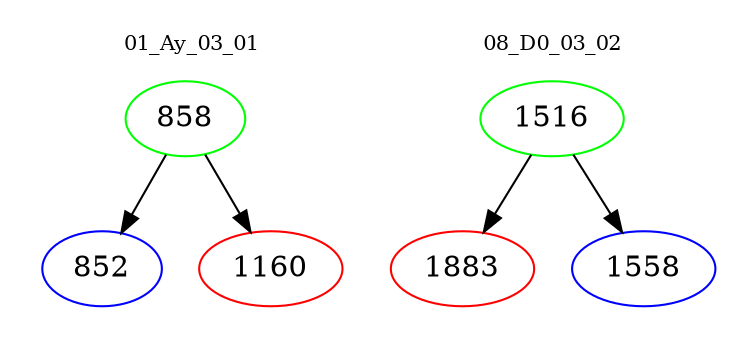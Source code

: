 digraph{
subgraph cluster_0 {
color = white
label = "01_Ay_03_01";
fontsize=10;
T0_858 [label="858", color="green"]
T0_858 -> T0_852 [color="black"]
T0_852 [label="852", color="blue"]
T0_858 -> T0_1160 [color="black"]
T0_1160 [label="1160", color="red"]
}
subgraph cluster_1 {
color = white
label = "08_D0_03_02";
fontsize=10;
T1_1516 [label="1516", color="green"]
T1_1516 -> T1_1883 [color="black"]
T1_1883 [label="1883", color="red"]
T1_1516 -> T1_1558 [color="black"]
T1_1558 [label="1558", color="blue"]
}
}
